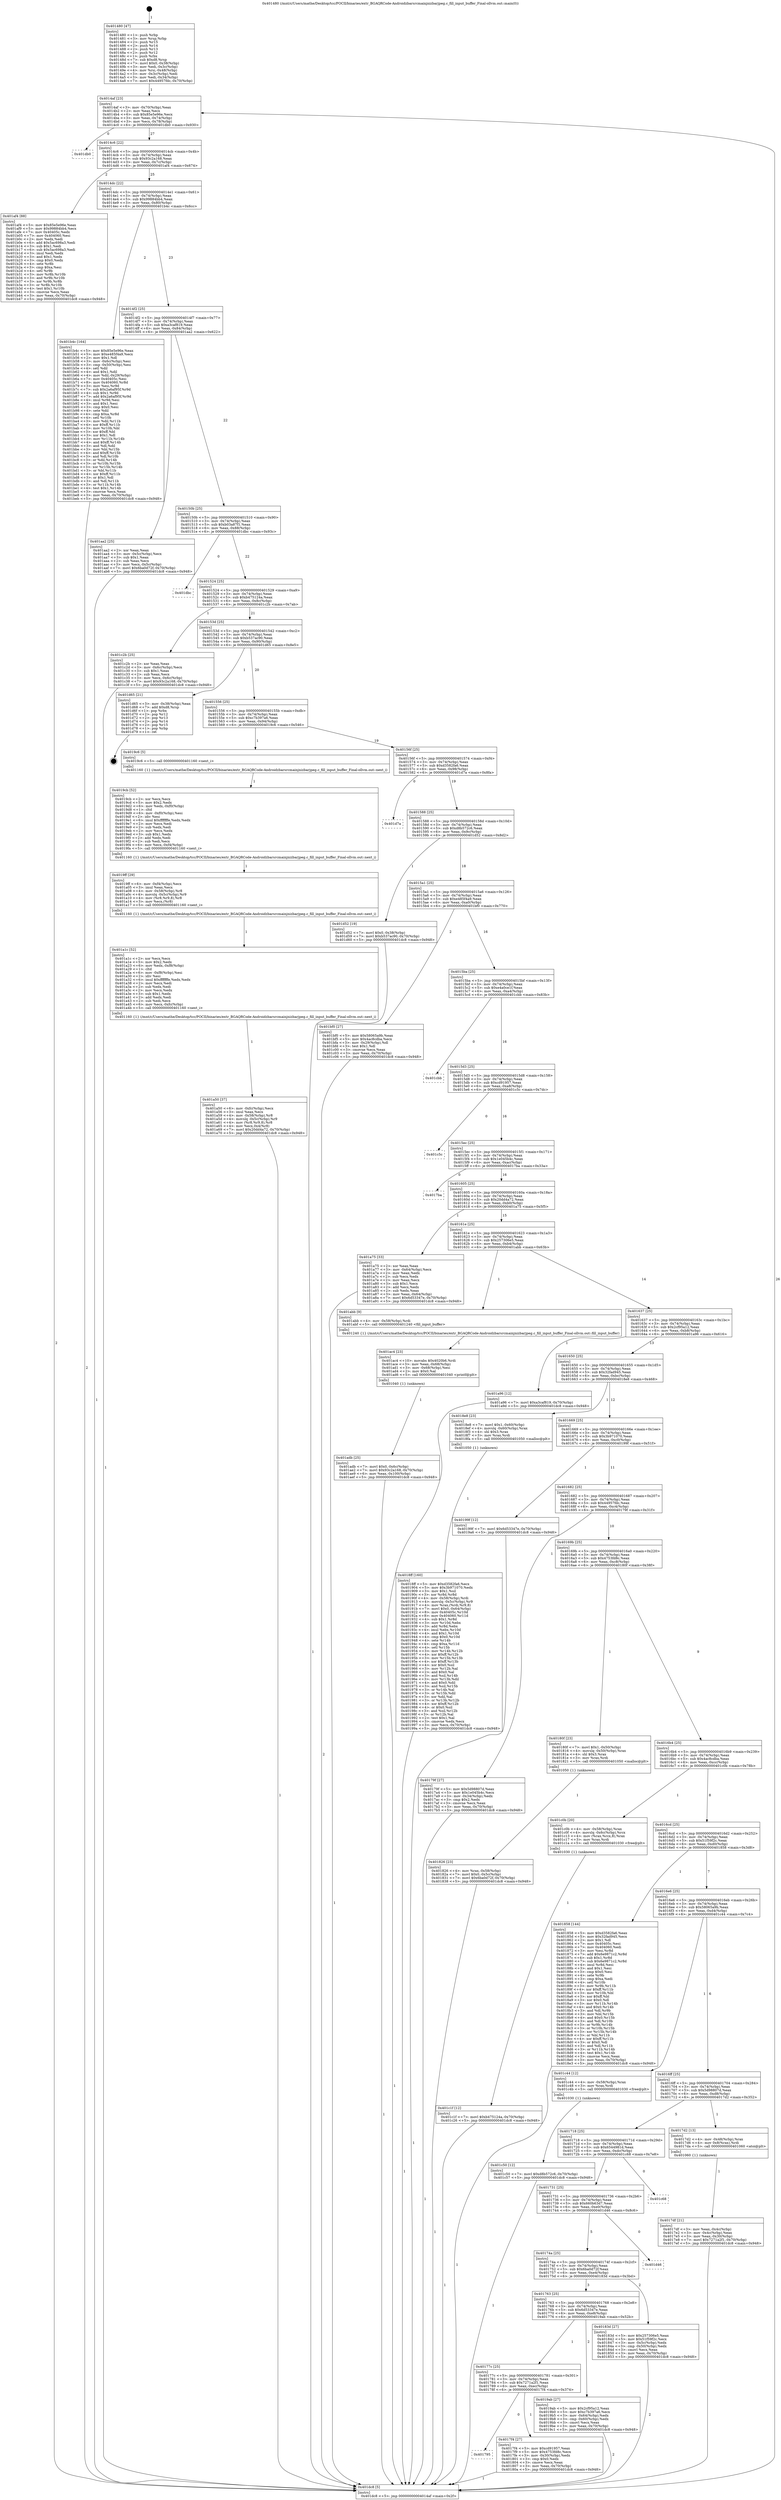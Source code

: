 digraph "0x401480" {
  label = "0x401480 (/mnt/c/Users/mathe/Desktop/tcc/POCII/binaries/extr_BGAQRCode-Androidzbarsrcmainjnizbarjpeg.c_fill_input_buffer_Final-ollvm.out::main(0))"
  labelloc = "t"
  node[shape=record]

  Entry [label="",width=0.3,height=0.3,shape=circle,fillcolor=black,style=filled]
  "0x4014af" [label="{
     0x4014af [23]\l
     | [instrs]\l
     &nbsp;&nbsp;0x4014af \<+3\>: mov -0x70(%rbp),%eax\l
     &nbsp;&nbsp;0x4014b2 \<+2\>: mov %eax,%ecx\l
     &nbsp;&nbsp;0x4014b4 \<+6\>: sub $0x85e5e96e,%ecx\l
     &nbsp;&nbsp;0x4014ba \<+3\>: mov %eax,-0x74(%rbp)\l
     &nbsp;&nbsp;0x4014bd \<+3\>: mov %ecx,-0x78(%rbp)\l
     &nbsp;&nbsp;0x4014c0 \<+6\>: je 0000000000401db0 \<main+0x930\>\l
  }"]
  "0x401db0" [label="{
     0x401db0\l
  }", style=dashed]
  "0x4014c6" [label="{
     0x4014c6 [22]\l
     | [instrs]\l
     &nbsp;&nbsp;0x4014c6 \<+5\>: jmp 00000000004014cb \<main+0x4b\>\l
     &nbsp;&nbsp;0x4014cb \<+3\>: mov -0x74(%rbp),%eax\l
     &nbsp;&nbsp;0x4014ce \<+5\>: sub $0x93c2a168,%eax\l
     &nbsp;&nbsp;0x4014d3 \<+3\>: mov %eax,-0x7c(%rbp)\l
     &nbsp;&nbsp;0x4014d6 \<+6\>: je 0000000000401af4 \<main+0x674\>\l
  }"]
  Exit [label="",width=0.3,height=0.3,shape=circle,fillcolor=black,style=filled,peripheries=2]
  "0x401af4" [label="{
     0x401af4 [88]\l
     | [instrs]\l
     &nbsp;&nbsp;0x401af4 \<+5\>: mov $0x85e5e96e,%eax\l
     &nbsp;&nbsp;0x401af9 \<+5\>: mov $0x99884bb4,%ecx\l
     &nbsp;&nbsp;0x401afe \<+7\>: mov 0x40405c,%edx\l
     &nbsp;&nbsp;0x401b05 \<+7\>: mov 0x404060,%esi\l
     &nbsp;&nbsp;0x401b0c \<+2\>: mov %edx,%edi\l
     &nbsp;&nbsp;0x401b0e \<+6\>: add $0x5ac698a3,%edi\l
     &nbsp;&nbsp;0x401b14 \<+3\>: sub $0x1,%edi\l
     &nbsp;&nbsp;0x401b17 \<+6\>: sub $0x5ac698a3,%edi\l
     &nbsp;&nbsp;0x401b1d \<+3\>: imul %edi,%edx\l
     &nbsp;&nbsp;0x401b20 \<+3\>: and $0x1,%edx\l
     &nbsp;&nbsp;0x401b23 \<+3\>: cmp $0x0,%edx\l
     &nbsp;&nbsp;0x401b26 \<+4\>: sete %r8b\l
     &nbsp;&nbsp;0x401b2a \<+3\>: cmp $0xa,%esi\l
     &nbsp;&nbsp;0x401b2d \<+4\>: setl %r9b\l
     &nbsp;&nbsp;0x401b31 \<+3\>: mov %r8b,%r10b\l
     &nbsp;&nbsp;0x401b34 \<+3\>: and %r9b,%r10b\l
     &nbsp;&nbsp;0x401b37 \<+3\>: xor %r9b,%r8b\l
     &nbsp;&nbsp;0x401b3a \<+3\>: or %r8b,%r10b\l
     &nbsp;&nbsp;0x401b3d \<+4\>: test $0x1,%r10b\l
     &nbsp;&nbsp;0x401b41 \<+3\>: cmovne %ecx,%eax\l
     &nbsp;&nbsp;0x401b44 \<+3\>: mov %eax,-0x70(%rbp)\l
     &nbsp;&nbsp;0x401b47 \<+5\>: jmp 0000000000401dc8 \<main+0x948\>\l
  }"]
  "0x4014dc" [label="{
     0x4014dc [22]\l
     | [instrs]\l
     &nbsp;&nbsp;0x4014dc \<+5\>: jmp 00000000004014e1 \<main+0x61\>\l
     &nbsp;&nbsp;0x4014e1 \<+3\>: mov -0x74(%rbp),%eax\l
     &nbsp;&nbsp;0x4014e4 \<+5\>: sub $0x99884bb4,%eax\l
     &nbsp;&nbsp;0x4014e9 \<+3\>: mov %eax,-0x80(%rbp)\l
     &nbsp;&nbsp;0x4014ec \<+6\>: je 0000000000401b4c \<main+0x6cc\>\l
  }"]
  "0x401c50" [label="{
     0x401c50 [12]\l
     | [instrs]\l
     &nbsp;&nbsp;0x401c50 \<+7\>: movl $0xd8b572c6,-0x70(%rbp)\l
     &nbsp;&nbsp;0x401c57 \<+5\>: jmp 0000000000401dc8 \<main+0x948\>\l
  }"]
  "0x401b4c" [label="{
     0x401b4c [164]\l
     | [instrs]\l
     &nbsp;&nbsp;0x401b4c \<+5\>: mov $0x85e5e96e,%eax\l
     &nbsp;&nbsp;0x401b51 \<+5\>: mov $0xe485f4a9,%ecx\l
     &nbsp;&nbsp;0x401b56 \<+2\>: mov $0x1,%dl\l
     &nbsp;&nbsp;0x401b58 \<+3\>: mov -0x6c(%rbp),%esi\l
     &nbsp;&nbsp;0x401b5b \<+3\>: cmp -0x50(%rbp),%esi\l
     &nbsp;&nbsp;0x401b5e \<+4\>: setl %dil\l
     &nbsp;&nbsp;0x401b62 \<+4\>: and $0x1,%dil\l
     &nbsp;&nbsp;0x401b66 \<+4\>: mov %dil,-0x29(%rbp)\l
     &nbsp;&nbsp;0x401b6a \<+7\>: mov 0x40405c,%esi\l
     &nbsp;&nbsp;0x401b71 \<+8\>: mov 0x404060,%r8d\l
     &nbsp;&nbsp;0x401b79 \<+3\>: mov %esi,%r9d\l
     &nbsp;&nbsp;0x401b7c \<+7\>: sub $0x2a6af95f,%r9d\l
     &nbsp;&nbsp;0x401b83 \<+4\>: sub $0x1,%r9d\l
     &nbsp;&nbsp;0x401b87 \<+7\>: add $0x2a6af95f,%r9d\l
     &nbsp;&nbsp;0x401b8e \<+4\>: imul %r9d,%esi\l
     &nbsp;&nbsp;0x401b92 \<+3\>: and $0x1,%esi\l
     &nbsp;&nbsp;0x401b95 \<+3\>: cmp $0x0,%esi\l
     &nbsp;&nbsp;0x401b98 \<+4\>: sete %dil\l
     &nbsp;&nbsp;0x401b9c \<+4\>: cmp $0xa,%r8d\l
     &nbsp;&nbsp;0x401ba0 \<+4\>: setl %r10b\l
     &nbsp;&nbsp;0x401ba4 \<+3\>: mov %dil,%r11b\l
     &nbsp;&nbsp;0x401ba7 \<+4\>: xor $0xff,%r11b\l
     &nbsp;&nbsp;0x401bab \<+3\>: mov %r10b,%bl\l
     &nbsp;&nbsp;0x401bae \<+3\>: xor $0xff,%bl\l
     &nbsp;&nbsp;0x401bb1 \<+3\>: xor $0x1,%dl\l
     &nbsp;&nbsp;0x401bb4 \<+3\>: mov %r11b,%r14b\l
     &nbsp;&nbsp;0x401bb7 \<+4\>: and $0xff,%r14b\l
     &nbsp;&nbsp;0x401bbb \<+3\>: and %dl,%dil\l
     &nbsp;&nbsp;0x401bbe \<+3\>: mov %bl,%r15b\l
     &nbsp;&nbsp;0x401bc1 \<+4\>: and $0xff,%r15b\l
     &nbsp;&nbsp;0x401bc5 \<+3\>: and %dl,%r10b\l
     &nbsp;&nbsp;0x401bc8 \<+3\>: or %dil,%r14b\l
     &nbsp;&nbsp;0x401bcb \<+3\>: or %r10b,%r15b\l
     &nbsp;&nbsp;0x401bce \<+3\>: xor %r15b,%r14b\l
     &nbsp;&nbsp;0x401bd1 \<+3\>: or %bl,%r11b\l
     &nbsp;&nbsp;0x401bd4 \<+4\>: xor $0xff,%r11b\l
     &nbsp;&nbsp;0x401bd8 \<+3\>: or $0x1,%dl\l
     &nbsp;&nbsp;0x401bdb \<+3\>: and %dl,%r11b\l
     &nbsp;&nbsp;0x401bde \<+3\>: or %r11b,%r14b\l
     &nbsp;&nbsp;0x401be1 \<+4\>: test $0x1,%r14b\l
     &nbsp;&nbsp;0x401be5 \<+3\>: cmovne %ecx,%eax\l
     &nbsp;&nbsp;0x401be8 \<+3\>: mov %eax,-0x70(%rbp)\l
     &nbsp;&nbsp;0x401beb \<+5\>: jmp 0000000000401dc8 \<main+0x948\>\l
  }"]
  "0x4014f2" [label="{
     0x4014f2 [25]\l
     | [instrs]\l
     &nbsp;&nbsp;0x4014f2 \<+5\>: jmp 00000000004014f7 \<main+0x77\>\l
     &nbsp;&nbsp;0x4014f7 \<+3\>: mov -0x74(%rbp),%eax\l
     &nbsp;&nbsp;0x4014fa \<+5\>: sub $0xa3caf819,%eax\l
     &nbsp;&nbsp;0x4014ff \<+6\>: mov %eax,-0x84(%rbp)\l
     &nbsp;&nbsp;0x401505 \<+6\>: je 0000000000401aa2 \<main+0x622\>\l
  }"]
  "0x401c1f" [label="{
     0x401c1f [12]\l
     | [instrs]\l
     &nbsp;&nbsp;0x401c1f \<+7\>: movl $0xb475124a,-0x70(%rbp)\l
     &nbsp;&nbsp;0x401c26 \<+5\>: jmp 0000000000401dc8 \<main+0x948\>\l
  }"]
  "0x401aa2" [label="{
     0x401aa2 [25]\l
     | [instrs]\l
     &nbsp;&nbsp;0x401aa2 \<+2\>: xor %eax,%eax\l
     &nbsp;&nbsp;0x401aa4 \<+3\>: mov -0x5c(%rbp),%ecx\l
     &nbsp;&nbsp;0x401aa7 \<+3\>: sub $0x1,%eax\l
     &nbsp;&nbsp;0x401aaa \<+2\>: sub %eax,%ecx\l
     &nbsp;&nbsp;0x401aac \<+3\>: mov %ecx,-0x5c(%rbp)\l
     &nbsp;&nbsp;0x401aaf \<+7\>: movl $0x6ba0d72f,-0x70(%rbp)\l
     &nbsp;&nbsp;0x401ab6 \<+5\>: jmp 0000000000401dc8 \<main+0x948\>\l
  }"]
  "0x40150b" [label="{
     0x40150b [25]\l
     | [instrs]\l
     &nbsp;&nbsp;0x40150b \<+5\>: jmp 0000000000401510 \<main+0x90\>\l
     &nbsp;&nbsp;0x401510 \<+3\>: mov -0x74(%rbp),%eax\l
     &nbsp;&nbsp;0x401513 \<+5\>: sub $0xb03a87f1,%eax\l
     &nbsp;&nbsp;0x401518 \<+6\>: mov %eax,-0x88(%rbp)\l
     &nbsp;&nbsp;0x40151e \<+6\>: je 0000000000401dbc \<main+0x93c\>\l
  }"]
  "0x401adb" [label="{
     0x401adb [25]\l
     | [instrs]\l
     &nbsp;&nbsp;0x401adb \<+7\>: movl $0x0,-0x6c(%rbp)\l
     &nbsp;&nbsp;0x401ae2 \<+7\>: movl $0x93c2a168,-0x70(%rbp)\l
     &nbsp;&nbsp;0x401ae9 \<+6\>: mov %eax,-0x100(%rbp)\l
     &nbsp;&nbsp;0x401aef \<+5\>: jmp 0000000000401dc8 \<main+0x948\>\l
  }"]
  "0x401dbc" [label="{
     0x401dbc\l
  }", style=dashed]
  "0x401524" [label="{
     0x401524 [25]\l
     | [instrs]\l
     &nbsp;&nbsp;0x401524 \<+5\>: jmp 0000000000401529 \<main+0xa9\>\l
     &nbsp;&nbsp;0x401529 \<+3\>: mov -0x74(%rbp),%eax\l
     &nbsp;&nbsp;0x40152c \<+5\>: sub $0xb475124a,%eax\l
     &nbsp;&nbsp;0x401531 \<+6\>: mov %eax,-0x8c(%rbp)\l
     &nbsp;&nbsp;0x401537 \<+6\>: je 0000000000401c2b \<main+0x7ab\>\l
  }"]
  "0x401ac4" [label="{
     0x401ac4 [23]\l
     | [instrs]\l
     &nbsp;&nbsp;0x401ac4 \<+10\>: movabs $0x4020b6,%rdi\l
     &nbsp;&nbsp;0x401ace \<+3\>: mov %eax,-0x68(%rbp)\l
     &nbsp;&nbsp;0x401ad1 \<+3\>: mov -0x68(%rbp),%esi\l
     &nbsp;&nbsp;0x401ad4 \<+2\>: mov $0x0,%al\l
     &nbsp;&nbsp;0x401ad6 \<+5\>: call 0000000000401040 \<printf@plt\>\l
     | [calls]\l
     &nbsp;&nbsp;0x401040 \{1\} (unknown)\l
  }"]
  "0x401c2b" [label="{
     0x401c2b [25]\l
     | [instrs]\l
     &nbsp;&nbsp;0x401c2b \<+2\>: xor %eax,%eax\l
     &nbsp;&nbsp;0x401c2d \<+3\>: mov -0x6c(%rbp),%ecx\l
     &nbsp;&nbsp;0x401c30 \<+3\>: sub $0x1,%eax\l
     &nbsp;&nbsp;0x401c33 \<+2\>: sub %eax,%ecx\l
     &nbsp;&nbsp;0x401c35 \<+3\>: mov %ecx,-0x6c(%rbp)\l
     &nbsp;&nbsp;0x401c38 \<+7\>: movl $0x93c2a168,-0x70(%rbp)\l
     &nbsp;&nbsp;0x401c3f \<+5\>: jmp 0000000000401dc8 \<main+0x948\>\l
  }"]
  "0x40153d" [label="{
     0x40153d [25]\l
     | [instrs]\l
     &nbsp;&nbsp;0x40153d \<+5\>: jmp 0000000000401542 \<main+0xc2\>\l
     &nbsp;&nbsp;0x401542 \<+3\>: mov -0x74(%rbp),%eax\l
     &nbsp;&nbsp;0x401545 \<+5\>: sub $0xb537ac90,%eax\l
     &nbsp;&nbsp;0x40154a \<+6\>: mov %eax,-0x90(%rbp)\l
     &nbsp;&nbsp;0x401550 \<+6\>: je 0000000000401d65 \<main+0x8e5\>\l
  }"]
  "0x401a50" [label="{
     0x401a50 [37]\l
     | [instrs]\l
     &nbsp;&nbsp;0x401a50 \<+6\>: mov -0xfc(%rbp),%ecx\l
     &nbsp;&nbsp;0x401a56 \<+3\>: imul %eax,%ecx\l
     &nbsp;&nbsp;0x401a59 \<+4\>: mov -0x58(%rbp),%r8\l
     &nbsp;&nbsp;0x401a5d \<+4\>: movslq -0x5c(%rbp),%r9\l
     &nbsp;&nbsp;0x401a61 \<+4\>: mov (%r8,%r9,8),%r8\l
     &nbsp;&nbsp;0x401a65 \<+4\>: mov %ecx,0x4(%r8)\l
     &nbsp;&nbsp;0x401a69 \<+7\>: movl $0x20dd4a72,-0x70(%rbp)\l
     &nbsp;&nbsp;0x401a70 \<+5\>: jmp 0000000000401dc8 \<main+0x948\>\l
  }"]
  "0x401d65" [label="{
     0x401d65 [21]\l
     | [instrs]\l
     &nbsp;&nbsp;0x401d65 \<+3\>: mov -0x38(%rbp),%eax\l
     &nbsp;&nbsp;0x401d68 \<+7\>: add $0xd8,%rsp\l
     &nbsp;&nbsp;0x401d6f \<+1\>: pop %rbx\l
     &nbsp;&nbsp;0x401d70 \<+2\>: pop %r12\l
     &nbsp;&nbsp;0x401d72 \<+2\>: pop %r13\l
     &nbsp;&nbsp;0x401d74 \<+2\>: pop %r14\l
     &nbsp;&nbsp;0x401d76 \<+2\>: pop %r15\l
     &nbsp;&nbsp;0x401d78 \<+1\>: pop %rbp\l
     &nbsp;&nbsp;0x401d79 \<+1\>: ret\l
  }"]
  "0x401556" [label="{
     0x401556 [25]\l
     | [instrs]\l
     &nbsp;&nbsp;0x401556 \<+5\>: jmp 000000000040155b \<main+0xdb\>\l
     &nbsp;&nbsp;0x40155b \<+3\>: mov -0x74(%rbp),%eax\l
     &nbsp;&nbsp;0x40155e \<+5\>: sub $0xc7b397a6,%eax\l
     &nbsp;&nbsp;0x401563 \<+6\>: mov %eax,-0x94(%rbp)\l
     &nbsp;&nbsp;0x401569 \<+6\>: je 00000000004019c6 \<main+0x546\>\l
  }"]
  "0x401a1c" [label="{
     0x401a1c [52]\l
     | [instrs]\l
     &nbsp;&nbsp;0x401a1c \<+2\>: xor %ecx,%ecx\l
     &nbsp;&nbsp;0x401a1e \<+5\>: mov $0x2,%edx\l
     &nbsp;&nbsp;0x401a23 \<+6\>: mov %edx,-0xf8(%rbp)\l
     &nbsp;&nbsp;0x401a29 \<+1\>: cltd\l
     &nbsp;&nbsp;0x401a2a \<+6\>: mov -0xf8(%rbp),%esi\l
     &nbsp;&nbsp;0x401a30 \<+2\>: idiv %esi\l
     &nbsp;&nbsp;0x401a32 \<+6\>: imul $0xfffffffe,%edx,%edx\l
     &nbsp;&nbsp;0x401a38 \<+2\>: mov %ecx,%edi\l
     &nbsp;&nbsp;0x401a3a \<+2\>: sub %edx,%edi\l
     &nbsp;&nbsp;0x401a3c \<+2\>: mov %ecx,%edx\l
     &nbsp;&nbsp;0x401a3e \<+3\>: sub $0x1,%edx\l
     &nbsp;&nbsp;0x401a41 \<+2\>: add %edx,%edi\l
     &nbsp;&nbsp;0x401a43 \<+2\>: sub %edi,%ecx\l
     &nbsp;&nbsp;0x401a45 \<+6\>: mov %ecx,-0xfc(%rbp)\l
     &nbsp;&nbsp;0x401a4b \<+5\>: call 0000000000401160 \<next_i\>\l
     | [calls]\l
     &nbsp;&nbsp;0x401160 \{1\} (/mnt/c/Users/mathe/Desktop/tcc/POCII/binaries/extr_BGAQRCode-Androidzbarsrcmainjnizbarjpeg.c_fill_input_buffer_Final-ollvm.out::next_i)\l
  }"]
  "0x4019c6" [label="{
     0x4019c6 [5]\l
     | [instrs]\l
     &nbsp;&nbsp;0x4019c6 \<+5\>: call 0000000000401160 \<next_i\>\l
     | [calls]\l
     &nbsp;&nbsp;0x401160 \{1\} (/mnt/c/Users/mathe/Desktop/tcc/POCII/binaries/extr_BGAQRCode-Androidzbarsrcmainjnizbarjpeg.c_fill_input_buffer_Final-ollvm.out::next_i)\l
  }"]
  "0x40156f" [label="{
     0x40156f [25]\l
     | [instrs]\l
     &nbsp;&nbsp;0x40156f \<+5\>: jmp 0000000000401574 \<main+0xf4\>\l
     &nbsp;&nbsp;0x401574 \<+3\>: mov -0x74(%rbp),%eax\l
     &nbsp;&nbsp;0x401577 \<+5\>: sub $0xd3582fa6,%eax\l
     &nbsp;&nbsp;0x40157c \<+6\>: mov %eax,-0x98(%rbp)\l
     &nbsp;&nbsp;0x401582 \<+6\>: je 0000000000401d7a \<main+0x8fa\>\l
  }"]
  "0x4019ff" [label="{
     0x4019ff [29]\l
     | [instrs]\l
     &nbsp;&nbsp;0x4019ff \<+6\>: mov -0xf4(%rbp),%ecx\l
     &nbsp;&nbsp;0x401a05 \<+3\>: imul %eax,%ecx\l
     &nbsp;&nbsp;0x401a08 \<+4\>: mov -0x58(%rbp),%r8\l
     &nbsp;&nbsp;0x401a0c \<+4\>: movslq -0x5c(%rbp),%r9\l
     &nbsp;&nbsp;0x401a10 \<+4\>: mov (%r8,%r9,8),%r8\l
     &nbsp;&nbsp;0x401a14 \<+3\>: mov %ecx,(%r8)\l
     &nbsp;&nbsp;0x401a17 \<+5\>: call 0000000000401160 \<next_i\>\l
     | [calls]\l
     &nbsp;&nbsp;0x401160 \{1\} (/mnt/c/Users/mathe/Desktop/tcc/POCII/binaries/extr_BGAQRCode-Androidzbarsrcmainjnizbarjpeg.c_fill_input_buffer_Final-ollvm.out::next_i)\l
  }"]
  "0x401d7a" [label="{
     0x401d7a\l
  }", style=dashed]
  "0x401588" [label="{
     0x401588 [25]\l
     | [instrs]\l
     &nbsp;&nbsp;0x401588 \<+5\>: jmp 000000000040158d \<main+0x10d\>\l
     &nbsp;&nbsp;0x40158d \<+3\>: mov -0x74(%rbp),%eax\l
     &nbsp;&nbsp;0x401590 \<+5\>: sub $0xd8b572c6,%eax\l
     &nbsp;&nbsp;0x401595 \<+6\>: mov %eax,-0x9c(%rbp)\l
     &nbsp;&nbsp;0x40159b \<+6\>: je 0000000000401d52 \<main+0x8d2\>\l
  }"]
  "0x4019cb" [label="{
     0x4019cb [52]\l
     | [instrs]\l
     &nbsp;&nbsp;0x4019cb \<+2\>: xor %ecx,%ecx\l
     &nbsp;&nbsp;0x4019cd \<+5\>: mov $0x2,%edx\l
     &nbsp;&nbsp;0x4019d2 \<+6\>: mov %edx,-0xf0(%rbp)\l
     &nbsp;&nbsp;0x4019d8 \<+1\>: cltd\l
     &nbsp;&nbsp;0x4019d9 \<+6\>: mov -0xf0(%rbp),%esi\l
     &nbsp;&nbsp;0x4019df \<+2\>: idiv %esi\l
     &nbsp;&nbsp;0x4019e1 \<+6\>: imul $0xfffffffe,%edx,%edx\l
     &nbsp;&nbsp;0x4019e7 \<+2\>: mov %ecx,%edi\l
     &nbsp;&nbsp;0x4019e9 \<+2\>: sub %edx,%edi\l
     &nbsp;&nbsp;0x4019eb \<+2\>: mov %ecx,%edx\l
     &nbsp;&nbsp;0x4019ed \<+3\>: sub $0x1,%edx\l
     &nbsp;&nbsp;0x4019f0 \<+2\>: add %edx,%edi\l
     &nbsp;&nbsp;0x4019f2 \<+2\>: sub %edi,%ecx\l
     &nbsp;&nbsp;0x4019f4 \<+6\>: mov %ecx,-0xf4(%rbp)\l
     &nbsp;&nbsp;0x4019fa \<+5\>: call 0000000000401160 \<next_i\>\l
     | [calls]\l
     &nbsp;&nbsp;0x401160 \{1\} (/mnt/c/Users/mathe/Desktop/tcc/POCII/binaries/extr_BGAQRCode-Androidzbarsrcmainjnizbarjpeg.c_fill_input_buffer_Final-ollvm.out::next_i)\l
  }"]
  "0x401d52" [label="{
     0x401d52 [19]\l
     | [instrs]\l
     &nbsp;&nbsp;0x401d52 \<+7\>: movl $0x0,-0x38(%rbp)\l
     &nbsp;&nbsp;0x401d59 \<+7\>: movl $0xb537ac90,-0x70(%rbp)\l
     &nbsp;&nbsp;0x401d60 \<+5\>: jmp 0000000000401dc8 \<main+0x948\>\l
  }"]
  "0x4015a1" [label="{
     0x4015a1 [25]\l
     | [instrs]\l
     &nbsp;&nbsp;0x4015a1 \<+5\>: jmp 00000000004015a6 \<main+0x126\>\l
     &nbsp;&nbsp;0x4015a6 \<+3\>: mov -0x74(%rbp),%eax\l
     &nbsp;&nbsp;0x4015a9 \<+5\>: sub $0xe485f4a9,%eax\l
     &nbsp;&nbsp;0x4015ae \<+6\>: mov %eax,-0xa0(%rbp)\l
     &nbsp;&nbsp;0x4015b4 \<+6\>: je 0000000000401bf0 \<main+0x770\>\l
  }"]
  "0x4018ff" [label="{
     0x4018ff [160]\l
     | [instrs]\l
     &nbsp;&nbsp;0x4018ff \<+5\>: mov $0xd3582fa6,%ecx\l
     &nbsp;&nbsp;0x401904 \<+5\>: mov $0x3b971070,%edx\l
     &nbsp;&nbsp;0x401909 \<+3\>: mov $0x1,%sil\l
     &nbsp;&nbsp;0x40190c \<+3\>: xor %r8d,%r8d\l
     &nbsp;&nbsp;0x40190f \<+4\>: mov -0x58(%rbp),%rdi\l
     &nbsp;&nbsp;0x401913 \<+4\>: movslq -0x5c(%rbp),%r9\l
     &nbsp;&nbsp;0x401917 \<+4\>: mov %rax,(%rdi,%r9,8)\l
     &nbsp;&nbsp;0x40191b \<+7\>: movl $0x0,-0x64(%rbp)\l
     &nbsp;&nbsp;0x401922 \<+8\>: mov 0x40405c,%r10d\l
     &nbsp;&nbsp;0x40192a \<+8\>: mov 0x404060,%r11d\l
     &nbsp;&nbsp;0x401932 \<+4\>: sub $0x1,%r8d\l
     &nbsp;&nbsp;0x401936 \<+3\>: mov %r10d,%ebx\l
     &nbsp;&nbsp;0x401939 \<+3\>: add %r8d,%ebx\l
     &nbsp;&nbsp;0x40193c \<+4\>: imul %ebx,%r10d\l
     &nbsp;&nbsp;0x401940 \<+4\>: and $0x1,%r10d\l
     &nbsp;&nbsp;0x401944 \<+4\>: cmp $0x0,%r10d\l
     &nbsp;&nbsp;0x401948 \<+4\>: sete %r14b\l
     &nbsp;&nbsp;0x40194c \<+4\>: cmp $0xa,%r11d\l
     &nbsp;&nbsp;0x401950 \<+4\>: setl %r15b\l
     &nbsp;&nbsp;0x401954 \<+3\>: mov %r14b,%r12b\l
     &nbsp;&nbsp;0x401957 \<+4\>: xor $0xff,%r12b\l
     &nbsp;&nbsp;0x40195b \<+3\>: mov %r15b,%r13b\l
     &nbsp;&nbsp;0x40195e \<+4\>: xor $0xff,%r13b\l
     &nbsp;&nbsp;0x401962 \<+4\>: xor $0x0,%sil\l
     &nbsp;&nbsp;0x401966 \<+3\>: mov %r12b,%al\l
     &nbsp;&nbsp;0x401969 \<+2\>: and $0x0,%al\l
     &nbsp;&nbsp;0x40196b \<+3\>: and %sil,%r14b\l
     &nbsp;&nbsp;0x40196e \<+3\>: mov %r13b,%dil\l
     &nbsp;&nbsp;0x401971 \<+4\>: and $0x0,%dil\l
     &nbsp;&nbsp;0x401975 \<+3\>: and %sil,%r15b\l
     &nbsp;&nbsp;0x401978 \<+3\>: or %r14b,%al\l
     &nbsp;&nbsp;0x40197b \<+3\>: or %r15b,%dil\l
     &nbsp;&nbsp;0x40197e \<+3\>: xor %dil,%al\l
     &nbsp;&nbsp;0x401981 \<+3\>: or %r13b,%r12b\l
     &nbsp;&nbsp;0x401984 \<+4\>: xor $0xff,%r12b\l
     &nbsp;&nbsp;0x401988 \<+4\>: or $0x0,%sil\l
     &nbsp;&nbsp;0x40198c \<+3\>: and %sil,%r12b\l
     &nbsp;&nbsp;0x40198f \<+3\>: or %r12b,%al\l
     &nbsp;&nbsp;0x401992 \<+2\>: test $0x1,%al\l
     &nbsp;&nbsp;0x401994 \<+3\>: cmovne %edx,%ecx\l
     &nbsp;&nbsp;0x401997 \<+3\>: mov %ecx,-0x70(%rbp)\l
     &nbsp;&nbsp;0x40199a \<+5\>: jmp 0000000000401dc8 \<main+0x948\>\l
  }"]
  "0x401bf0" [label="{
     0x401bf0 [27]\l
     | [instrs]\l
     &nbsp;&nbsp;0x401bf0 \<+5\>: mov $0x58065a9b,%eax\l
     &nbsp;&nbsp;0x401bf5 \<+5\>: mov $0x4ac8cdba,%ecx\l
     &nbsp;&nbsp;0x401bfa \<+3\>: mov -0x29(%rbp),%dl\l
     &nbsp;&nbsp;0x401bfd \<+3\>: test $0x1,%dl\l
     &nbsp;&nbsp;0x401c00 \<+3\>: cmovne %ecx,%eax\l
     &nbsp;&nbsp;0x401c03 \<+3\>: mov %eax,-0x70(%rbp)\l
     &nbsp;&nbsp;0x401c06 \<+5\>: jmp 0000000000401dc8 \<main+0x948\>\l
  }"]
  "0x4015ba" [label="{
     0x4015ba [25]\l
     | [instrs]\l
     &nbsp;&nbsp;0x4015ba \<+5\>: jmp 00000000004015bf \<main+0x13f\>\l
     &nbsp;&nbsp;0x4015bf \<+3\>: mov -0x74(%rbp),%eax\l
     &nbsp;&nbsp;0x4015c2 \<+5\>: sub $0xe4a0ce1f,%eax\l
     &nbsp;&nbsp;0x4015c7 \<+6\>: mov %eax,-0xa4(%rbp)\l
     &nbsp;&nbsp;0x4015cd \<+6\>: je 0000000000401cbb \<main+0x83b\>\l
  }"]
  "0x401826" [label="{
     0x401826 [23]\l
     | [instrs]\l
     &nbsp;&nbsp;0x401826 \<+4\>: mov %rax,-0x58(%rbp)\l
     &nbsp;&nbsp;0x40182a \<+7\>: movl $0x0,-0x5c(%rbp)\l
     &nbsp;&nbsp;0x401831 \<+7\>: movl $0x6ba0d72f,-0x70(%rbp)\l
     &nbsp;&nbsp;0x401838 \<+5\>: jmp 0000000000401dc8 \<main+0x948\>\l
  }"]
  "0x401cbb" [label="{
     0x401cbb\l
  }", style=dashed]
  "0x4015d3" [label="{
     0x4015d3 [25]\l
     | [instrs]\l
     &nbsp;&nbsp;0x4015d3 \<+5\>: jmp 00000000004015d8 \<main+0x158\>\l
     &nbsp;&nbsp;0x4015d8 \<+3\>: mov -0x74(%rbp),%eax\l
     &nbsp;&nbsp;0x4015db \<+5\>: sub $0xcd91957,%eax\l
     &nbsp;&nbsp;0x4015e0 \<+6\>: mov %eax,-0xa8(%rbp)\l
     &nbsp;&nbsp;0x4015e6 \<+6\>: je 0000000000401c5c \<main+0x7dc\>\l
  }"]
  "0x401795" [label="{
     0x401795\l
  }", style=dashed]
  "0x401c5c" [label="{
     0x401c5c\l
  }", style=dashed]
  "0x4015ec" [label="{
     0x4015ec [25]\l
     | [instrs]\l
     &nbsp;&nbsp;0x4015ec \<+5\>: jmp 00000000004015f1 \<main+0x171\>\l
     &nbsp;&nbsp;0x4015f1 \<+3\>: mov -0x74(%rbp),%eax\l
     &nbsp;&nbsp;0x4015f4 \<+5\>: sub $0x1e045b4c,%eax\l
     &nbsp;&nbsp;0x4015f9 \<+6\>: mov %eax,-0xac(%rbp)\l
     &nbsp;&nbsp;0x4015ff \<+6\>: je 00000000004017ba \<main+0x33a\>\l
  }"]
  "0x4017f4" [label="{
     0x4017f4 [27]\l
     | [instrs]\l
     &nbsp;&nbsp;0x4017f4 \<+5\>: mov $0xcd91957,%eax\l
     &nbsp;&nbsp;0x4017f9 \<+5\>: mov $0x4753fd8c,%ecx\l
     &nbsp;&nbsp;0x4017fe \<+3\>: mov -0x30(%rbp),%edx\l
     &nbsp;&nbsp;0x401801 \<+3\>: cmp $0x0,%edx\l
     &nbsp;&nbsp;0x401804 \<+3\>: cmove %ecx,%eax\l
     &nbsp;&nbsp;0x401807 \<+3\>: mov %eax,-0x70(%rbp)\l
     &nbsp;&nbsp;0x40180a \<+5\>: jmp 0000000000401dc8 \<main+0x948\>\l
  }"]
  "0x4017ba" [label="{
     0x4017ba\l
  }", style=dashed]
  "0x401605" [label="{
     0x401605 [25]\l
     | [instrs]\l
     &nbsp;&nbsp;0x401605 \<+5\>: jmp 000000000040160a \<main+0x18a\>\l
     &nbsp;&nbsp;0x40160a \<+3\>: mov -0x74(%rbp),%eax\l
     &nbsp;&nbsp;0x40160d \<+5\>: sub $0x20dd4a72,%eax\l
     &nbsp;&nbsp;0x401612 \<+6\>: mov %eax,-0xb0(%rbp)\l
     &nbsp;&nbsp;0x401618 \<+6\>: je 0000000000401a75 \<main+0x5f5\>\l
  }"]
  "0x40177c" [label="{
     0x40177c [25]\l
     | [instrs]\l
     &nbsp;&nbsp;0x40177c \<+5\>: jmp 0000000000401781 \<main+0x301\>\l
     &nbsp;&nbsp;0x401781 \<+3\>: mov -0x74(%rbp),%eax\l
     &nbsp;&nbsp;0x401784 \<+5\>: sub $0x7271a2f1,%eax\l
     &nbsp;&nbsp;0x401789 \<+6\>: mov %eax,-0xec(%rbp)\l
     &nbsp;&nbsp;0x40178f \<+6\>: je 00000000004017f4 \<main+0x374\>\l
  }"]
  "0x401a75" [label="{
     0x401a75 [33]\l
     | [instrs]\l
     &nbsp;&nbsp;0x401a75 \<+2\>: xor %eax,%eax\l
     &nbsp;&nbsp;0x401a77 \<+3\>: mov -0x64(%rbp),%ecx\l
     &nbsp;&nbsp;0x401a7a \<+2\>: mov %eax,%edx\l
     &nbsp;&nbsp;0x401a7c \<+2\>: sub %ecx,%edx\l
     &nbsp;&nbsp;0x401a7e \<+2\>: mov %eax,%ecx\l
     &nbsp;&nbsp;0x401a80 \<+3\>: sub $0x1,%ecx\l
     &nbsp;&nbsp;0x401a83 \<+2\>: add %ecx,%edx\l
     &nbsp;&nbsp;0x401a85 \<+2\>: sub %edx,%eax\l
     &nbsp;&nbsp;0x401a87 \<+3\>: mov %eax,-0x64(%rbp)\l
     &nbsp;&nbsp;0x401a8a \<+7\>: movl $0x6d53347e,-0x70(%rbp)\l
     &nbsp;&nbsp;0x401a91 \<+5\>: jmp 0000000000401dc8 \<main+0x948\>\l
  }"]
  "0x40161e" [label="{
     0x40161e [25]\l
     | [instrs]\l
     &nbsp;&nbsp;0x40161e \<+5\>: jmp 0000000000401623 \<main+0x1a3\>\l
     &nbsp;&nbsp;0x401623 \<+3\>: mov -0x74(%rbp),%eax\l
     &nbsp;&nbsp;0x401626 \<+5\>: sub $0x257306e5,%eax\l
     &nbsp;&nbsp;0x40162b \<+6\>: mov %eax,-0xb4(%rbp)\l
     &nbsp;&nbsp;0x401631 \<+6\>: je 0000000000401abb \<main+0x63b\>\l
  }"]
  "0x4019ab" [label="{
     0x4019ab [27]\l
     | [instrs]\l
     &nbsp;&nbsp;0x4019ab \<+5\>: mov $0x2cf95a12,%eax\l
     &nbsp;&nbsp;0x4019b0 \<+5\>: mov $0xc7b397a6,%ecx\l
     &nbsp;&nbsp;0x4019b5 \<+3\>: mov -0x64(%rbp),%edx\l
     &nbsp;&nbsp;0x4019b8 \<+3\>: cmp -0x60(%rbp),%edx\l
     &nbsp;&nbsp;0x4019bb \<+3\>: cmovl %ecx,%eax\l
     &nbsp;&nbsp;0x4019be \<+3\>: mov %eax,-0x70(%rbp)\l
     &nbsp;&nbsp;0x4019c1 \<+5\>: jmp 0000000000401dc8 \<main+0x948\>\l
  }"]
  "0x401abb" [label="{
     0x401abb [9]\l
     | [instrs]\l
     &nbsp;&nbsp;0x401abb \<+4\>: mov -0x58(%rbp),%rdi\l
     &nbsp;&nbsp;0x401abf \<+5\>: call 0000000000401240 \<fill_input_buffer\>\l
     | [calls]\l
     &nbsp;&nbsp;0x401240 \{1\} (/mnt/c/Users/mathe/Desktop/tcc/POCII/binaries/extr_BGAQRCode-Androidzbarsrcmainjnizbarjpeg.c_fill_input_buffer_Final-ollvm.out::fill_input_buffer)\l
  }"]
  "0x401637" [label="{
     0x401637 [25]\l
     | [instrs]\l
     &nbsp;&nbsp;0x401637 \<+5\>: jmp 000000000040163c \<main+0x1bc\>\l
     &nbsp;&nbsp;0x40163c \<+3\>: mov -0x74(%rbp),%eax\l
     &nbsp;&nbsp;0x40163f \<+5\>: sub $0x2cf95a12,%eax\l
     &nbsp;&nbsp;0x401644 \<+6\>: mov %eax,-0xb8(%rbp)\l
     &nbsp;&nbsp;0x40164a \<+6\>: je 0000000000401a96 \<main+0x616\>\l
  }"]
  "0x401763" [label="{
     0x401763 [25]\l
     | [instrs]\l
     &nbsp;&nbsp;0x401763 \<+5\>: jmp 0000000000401768 \<main+0x2e8\>\l
     &nbsp;&nbsp;0x401768 \<+3\>: mov -0x74(%rbp),%eax\l
     &nbsp;&nbsp;0x40176b \<+5\>: sub $0x6d53347e,%eax\l
     &nbsp;&nbsp;0x401770 \<+6\>: mov %eax,-0xe8(%rbp)\l
     &nbsp;&nbsp;0x401776 \<+6\>: je 00000000004019ab \<main+0x52b\>\l
  }"]
  "0x401a96" [label="{
     0x401a96 [12]\l
     | [instrs]\l
     &nbsp;&nbsp;0x401a96 \<+7\>: movl $0xa3caf819,-0x70(%rbp)\l
     &nbsp;&nbsp;0x401a9d \<+5\>: jmp 0000000000401dc8 \<main+0x948\>\l
  }"]
  "0x401650" [label="{
     0x401650 [25]\l
     | [instrs]\l
     &nbsp;&nbsp;0x401650 \<+5\>: jmp 0000000000401655 \<main+0x1d5\>\l
     &nbsp;&nbsp;0x401655 \<+3\>: mov -0x74(%rbp),%eax\l
     &nbsp;&nbsp;0x401658 \<+5\>: sub $0x32fad945,%eax\l
     &nbsp;&nbsp;0x40165d \<+6\>: mov %eax,-0xbc(%rbp)\l
     &nbsp;&nbsp;0x401663 \<+6\>: je 00000000004018e8 \<main+0x468\>\l
  }"]
  "0x40183d" [label="{
     0x40183d [27]\l
     | [instrs]\l
     &nbsp;&nbsp;0x40183d \<+5\>: mov $0x257306e5,%eax\l
     &nbsp;&nbsp;0x401842 \<+5\>: mov $0x51f59f2c,%ecx\l
     &nbsp;&nbsp;0x401847 \<+3\>: mov -0x5c(%rbp),%edx\l
     &nbsp;&nbsp;0x40184a \<+3\>: cmp -0x50(%rbp),%edx\l
     &nbsp;&nbsp;0x40184d \<+3\>: cmovl %ecx,%eax\l
     &nbsp;&nbsp;0x401850 \<+3\>: mov %eax,-0x70(%rbp)\l
     &nbsp;&nbsp;0x401853 \<+5\>: jmp 0000000000401dc8 \<main+0x948\>\l
  }"]
  "0x4018e8" [label="{
     0x4018e8 [23]\l
     | [instrs]\l
     &nbsp;&nbsp;0x4018e8 \<+7\>: movl $0x1,-0x60(%rbp)\l
     &nbsp;&nbsp;0x4018ef \<+4\>: movslq -0x60(%rbp),%rax\l
     &nbsp;&nbsp;0x4018f3 \<+4\>: shl $0x3,%rax\l
     &nbsp;&nbsp;0x4018f7 \<+3\>: mov %rax,%rdi\l
     &nbsp;&nbsp;0x4018fa \<+5\>: call 0000000000401050 \<malloc@plt\>\l
     | [calls]\l
     &nbsp;&nbsp;0x401050 \{1\} (unknown)\l
  }"]
  "0x401669" [label="{
     0x401669 [25]\l
     | [instrs]\l
     &nbsp;&nbsp;0x401669 \<+5\>: jmp 000000000040166e \<main+0x1ee\>\l
     &nbsp;&nbsp;0x40166e \<+3\>: mov -0x74(%rbp),%eax\l
     &nbsp;&nbsp;0x401671 \<+5\>: sub $0x3b971070,%eax\l
     &nbsp;&nbsp;0x401676 \<+6\>: mov %eax,-0xc0(%rbp)\l
     &nbsp;&nbsp;0x40167c \<+6\>: je 000000000040199f \<main+0x51f\>\l
  }"]
  "0x40174a" [label="{
     0x40174a [25]\l
     | [instrs]\l
     &nbsp;&nbsp;0x40174a \<+5\>: jmp 000000000040174f \<main+0x2cf\>\l
     &nbsp;&nbsp;0x40174f \<+3\>: mov -0x74(%rbp),%eax\l
     &nbsp;&nbsp;0x401752 \<+5\>: sub $0x6ba0d72f,%eax\l
     &nbsp;&nbsp;0x401757 \<+6\>: mov %eax,-0xe4(%rbp)\l
     &nbsp;&nbsp;0x40175d \<+6\>: je 000000000040183d \<main+0x3bd\>\l
  }"]
  "0x40199f" [label="{
     0x40199f [12]\l
     | [instrs]\l
     &nbsp;&nbsp;0x40199f \<+7\>: movl $0x6d53347e,-0x70(%rbp)\l
     &nbsp;&nbsp;0x4019a6 \<+5\>: jmp 0000000000401dc8 \<main+0x948\>\l
  }"]
  "0x401682" [label="{
     0x401682 [25]\l
     | [instrs]\l
     &nbsp;&nbsp;0x401682 \<+5\>: jmp 0000000000401687 \<main+0x207\>\l
     &nbsp;&nbsp;0x401687 \<+3\>: mov -0x74(%rbp),%eax\l
     &nbsp;&nbsp;0x40168a \<+5\>: sub $0x44957fdc,%eax\l
     &nbsp;&nbsp;0x40168f \<+6\>: mov %eax,-0xc4(%rbp)\l
     &nbsp;&nbsp;0x401695 \<+6\>: je 000000000040179f \<main+0x31f\>\l
  }"]
  "0x401d46" [label="{
     0x401d46\l
  }", style=dashed]
  "0x40179f" [label="{
     0x40179f [27]\l
     | [instrs]\l
     &nbsp;&nbsp;0x40179f \<+5\>: mov $0x5d98807d,%eax\l
     &nbsp;&nbsp;0x4017a4 \<+5\>: mov $0x1e045b4c,%ecx\l
     &nbsp;&nbsp;0x4017a9 \<+3\>: mov -0x34(%rbp),%edx\l
     &nbsp;&nbsp;0x4017ac \<+3\>: cmp $0x2,%edx\l
     &nbsp;&nbsp;0x4017af \<+3\>: cmovne %ecx,%eax\l
     &nbsp;&nbsp;0x4017b2 \<+3\>: mov %eax,-0x70(%rbp)\l
     &nbsp;&nbsp;0x4017b5 \<+5\>: jmp 0000000000401dc8 \<main+0x948\>\l
  }"]
  "0x40169b" [label="{
     0x40169b [25]\l
     | [instrs]\l
     &nbsp;&nbsp;0x40169b \<+5\>: jmp 00000000004016a0 \<main+0x220\>\l
     &nbsp;&nbsp;0x4016a0 \<+3\>: mov -0x74(%rbp),%eax\l
     &nbsp;&nbsp;0x4016a3 \<+5\>: sub $0x4753fd8c,%eax\l
     &nbsp;&nbsp;0x4016a8 \<+6\>: mov %eax,-0xc8(%rbp)\l
     &nbsp;&nbsp;0x4016ae \<+6\>: je 000000000040180f \<main+0x38f\>\l
  }"]
  "0x401dc8" [label="{
     0x401dc8 [5]\l
     | [instrs]\l
     &nbsp;&nbsp;0x401dc8 \<+5\>: jmp 00000000004014af \<main+0x2f\>\l
  }"]
  "0x401480" [label="{
     0x401480 [47]\l
     | [instrs]\l
     &nbsp;&nbsp;0x401480 \<+1\>: push %rbp\l
     &nbsp;&nbsp;0x401481 \<+3\>: mov %rsp,%rbp\l
     &nbsp;&nbsp;0x401484 \<+2\>: push %r15\l
     &nbsp;&nbsp;0x401486 \<+2\>: push %r14\l
     &nbsp;&nbsp;0x401488 \<+2\>: push %r13\l
     &nbsp;&nbsp;0x40148a \<+2\>: push %r12\l
     &nbsp;&nbsp;0x40148c \<+1\>: push %rbx\l
     &nbsp;&nbsp;0x40148d \<+7\>: sub $0xd8,%rsp\l
     &nbsp;&nbsp;0x401494 \<+7\>: movl $0x0,-0x38(%rbp)\l
     &nbsp;&nbsp;0x40149b \<+3\>: mov %edi,-0x3c(%rbp)\l
     &nbsp;&nbsp;0x40149e \<+4\>: mov %rsi,-0x48(%rbp)\l
     &nbsp;&nbsp;0x4014a2 \<+3\>: mov -0x3c(%rbp),%edi\l
     &nbsp;&nbsp;0x4014a5 \<+3\>: mov %edi,-0x34(%rbp)\l
     &nbsp;&nbsp;0x4014a8 \<+7\>: movl $0x44957fdc,-0x70(%rbp)\l
  }"]
  "0x401731" [label="{
     0x401731 [25]\l
     | [instrs]\l
     &nbsp;&nbsp;0x401731 \<+5\>: jmp 0000000000401736 \<main+0x2b6\>\l
     &nbsp;&nbsp;0x401736 \<+3\>: mov -0x74(%rbp),%eax\l
     &nbsp;&nbsp;0x401739 \<+5\>: sub $0x660b63d7,%eax\l
     &nbsp;&nbsp;0x40173e \<+6\>: mov %eax,-0xe0(%rbp)\l
     &nbsp;&nbsp;0x401744 \<+6\>: je 0000000000401d46 \<main+0x8c6\>\l
  }"]
  "0x40180f" [label="{
     0x40180f [23]\l
     | [instrs]\l
     &nbsp;&nbsp;0x40180f \<+7\>: movl $0x1,-0x50(%rbp)\l
     &nbsp;&nbsp;0x401816 \<+4\>: movslq -0x50(%rbp),%rax\l
     &nbsp;&nbsp;0x40181a \<+4\>: shl $0x3,%rax\l
     &nbsp;&nbsp;0x40181e \<+3\>: mov %rax,%rdi\l
     &nbsp;&nbsp;0x401821 \<+5\>: call 0000000000401050 \<malloc@plt\>\l
     | [calls]\l
     &nbsp;&nbsp;0x401050 \{1\} (unknown)\l
  }"]
  "0x4016b4" [label="{
     0x4016b4 [25]\l
     | [instrs]\l
     &nbsp;&nbsp;0x4016b4 \<+5\>: jmp 00000000004016b9 \<main+0x239\>\l
     &nbsp;&nbsp;0x4016b9 \<+3\>: mov -0x74(%rbp),%eax\l
     &nbsp;&nbsp;0x4016bc \<+5\>: sub $0x4ac8cdba,%eax\l
     &nbsp;&nbsp;0x4016c1 \<+6\>: mov %eax,-0xcc(%rbp)\l
     &nbsp;&nbsp;0x4016c7 \<+6\>: je 0000000000401c0b \<main+0x78b\>\l
  }"]
  "0x401c68" [label="{
     0x401c68\l
  }", style=dashed]
  "0x401c0b" [label="{
     0x401c0b [20]\l
     | [instrs]\l
     &nbsp;&nbsp;0x401c0b \<+4\>: mov -0x58(%rbp),%rax\l
     &nbsp;&nbsp;0x401c0f \<+4\>: movslq -0x6c(%rbp),%rcx\l
     &nbsp;&nbsp;0x401c13 \<+4\>: mov (%rax,%rcx,8),%rax\l
     &nbsp;&nbsp;0x401c17 \<+3\>: mov %rax,%rdi\l
     &nbsp;&nbsp;0x401c1a \<+5\>: call 0000000000401030 \<free@plt\>\l
     | [calls]\l
     &nbsp;&nbsp;0x401030 \{1\} (unknown)\l
  }"]
  "0x4016cd" [label="{
     0x4016cd [25]\l
     | [instrs]\l
     &nbsp;&nbsp;0x4016cd \<+5\>: jmp 00000000004016d2 \<main+0x252\>\l
     &nbsp;&nbsp;0x4016d2 \<+3\>: mov -0x74(%rbp),%eax\l
     &nbsp;&nbsp;0x4016d5 \<+5\>: sub $0x51f59f2c,%eax\l
     &nbsp;&nbsp;0x4016da \<+6\>: mov %eax,-0xd0(%rbp)\l
     &nbsp;&nbsp;0x4016e0 \<+6\>: je 0000000000401858 \<main+0x3d8\>\l
  }"]
  "0x4017df" [label="{
     0x4017df [21]\l
     | [instrs]\l
     &nbsp;&nbsp;0x4017df \<+3\>: mov %eax,-0x4c(%rbp)\l
     &nbsp;&nbsp;0x4017e2 \<+3\>: mov -0x4c(%rbp),%eax\l
     &nbsp;&nbsp;0x4017e5 \<+3\>: mov %eax,-0x30(%rbp)\l
     &nbsp;&nbsp;0x4017e8 \<+7\>: movl $0x7271a2f1,-0x70(%rbp)\l
     &nbsp;&nbsp;0x4017ef \<+5\>: jmp 0000000000401dc8 \<main+0x948\>\l
  }"]
  "0x401858" [label="{
     0x401858 [144]\l
     | [instrs]\l
     &nbsp;&nbsp;0x401858 \<+5\>: mov $0xd3582fa6,%eax\l
     &nbsp;&nbsp;0x40185d \<+5\>: mov $0x32fad945,%ecx\l
     &nbsp;&nbsp;0x401862 \<+2\>: mov $0x1,%dl\l
     &nbsp;&nbsp;0x401864 \<+7\>: mov 0x40405c,%esi\l
     &nbsp;&nbsp;0x40186b \<+7\>: mov 0x404060,%edi\l
     &nbsp;&nbsp;0x401872 \<+3\>: mov %esi,%r8d\l
     &nbsp;&nbsp;0x401875 \<+7\>: add $0x6e9871c2,%r8d\l
     &nbsp;&nbsp;0x40187c \<+4\>: sub $0x1,%r8d\l
     &nbsp;&nbsp;0x401880 \<+7\>: sub $0x6e9871c2,%r8d\l
     &nbsp;&nbsp;0x401887 \<+4\>: imul %r8d,%esi\l
     &nbsp;&nbsp;0x40188b \<+3\>: and $0x1,%esi\l
     &nbsp;&nbsp;0x40188e \<+3\>: cmp $0x0,%esi\l
     &nbsp;&nbsp;0x401891 \<+4\>: sete %r9b\l
     &nbsp;&nbsp;0x401895 \<+3\>: cmp $0xa,%edi\l
     &nbsp;&nbsp;0x401898 \<+4\>: setl %r10b\l
     &nbsp;&nbsp;0x40189c \<+3\>: mov %r9b,%r11b\l
     &nbsp;&nbsp;0x40189f \<+4\>: xor $0xff,%r11b\l
     &nbsp;&nbsp;0x4018a3 \<+3\>: mov %r10b,%bl\l
     &nbsp;&nbsp;0x4018a6 \<+3\>: xor $0xff,%bl\l
     &nbsp;&nbsp;0x4018a9 \<+3\>: xor $0x0,%dl\l
     &nbsp;&nbsp;0x4018ac \<+3\>: mov %r11b,%r14b\l
     &nbsp;&nbsp;0x4018af \<+4\>: and $0x0,%r14b\l
     &nbsp;&nbsp;0x4018b3 \<+3\>: and %dl,%r9b\l
     &nbsp;&nbsp;0x4018b6 \<+3\>: mov %bl,%r15b\l
     &nbsp;&nbsp;0x4018b9 \<+4\>: and $0x0,%r15b\l
     &nbsp;&nbsp;0x4018bd \<+3\>: and %dl,%r10b\l
     &nbsp;&nbsp;0x4018c0 \<+3\>: or %r9b,%r14b\l
     &nbsp;&nbsp;0x4018c3 \<+3\>: or %r10b,%r15b\l
     &nbsp;&nbsp;0x4018c6 \<+3\>: xor %r15b,%r14b\l
     &nbsp;&nbsp;0x4018c9 \<+3\>: or %bl,%r11b\l
     &nbsp;&nbsp;0x4018cc \<+4\>: xor $0xff,%r11b\l
     &nbsp;&nbsp;0x4018d0 \<+3\>: or $0x0,%dl\l
     &nbsp;&nbsp;0x4018d3 \<+3\>: and %dl,%r11b\l
     &nbsp;&nbsp;0x4018d6 \<+3\>: or %r11b,%r14b\l
     &nbsp;&nbsp;0x4018d9 \<+4\>: test $0x1,%r14b\l
     &nbsp;&nbsp;0x4018dd \<+3\>: cmovne %ecx,%eax\l
     &nbsp;&nbsp;0x4018e0 \<+3\>: mov %eax,-0x70(%rbp)\l
     &nbsp;&nbsp;0x4018e3 \<+5\>: jmp 0000000000401dc8 \<main+0x948\>\l
  }"]
  "0x4016e6" [label="{
     0x4016e6 [25]\l
     | [instrs]\l
     &nbsp;&nbsp;0x4016e6 \<+5\>: jmp 00000000004016eb \<main+0x26b\>\l
     &nbsp;&nbsp;0x4016eb \<+3\>: mov -0x74(%rbp),%eax\l
     &nbsp;&nbsp;0x4016ee \<+5\>: sub $0x58065a9b,%eax\l
     &nbsp;&nbsp;0x4016f3 \<+6\>: mov %eax,-0xd4(%rbp)\l
     &nbsp;&nbsp;0x4016f9 \<+6\>: je 0000000000401c44 \<main+0x7c4\>\l
  }"]
  "0x401718" [label="{
     0x401718 [25]\l
     | [instrs]\l
     &nbsp;&nbsp;0x401718 \<+5\>: jmp 000000000040171d \<main+0x29d\>\l
     &nbsp;&nbsp;0x40171d \<+3\>: mov -0x74(%rbp),%eax\l
     &nbsp;&nbsp;0x401720 \<+5\>: sub $0x6544981d,%eax\l
     &nbsp;&nbsp;0x401725 \<+6\>: mov %eax,-0xdc(%rbp)\l
     &nbsp;&nbsp;0x40172b \<+6\>: je 0000000000401c68 \<main+0x7e8\>\l
  }"]
  "0x401c44" [label="{
     0x401c44 [12]\l
     | [instrs]\l
     &nbsp;&nbsp;0x401c44 \<+4\>: mov -0x58(%rbp),%rax\l
     &nbsp;&nbsp;0x401c48 \<+3\>: mov %rax,%rdi\l
     &nbsp;&nbsp;0x401c4b \<+5\>: call 0000000000401030 \<free@plt\>\l
     | [calls]\l
     &nbsp;&nbsp;0x401030 \{1\} (unknown)\l
  }"]
  "0x4016ff" [label="{
     0x4016ff [25]\l
     | [instrs]\l
     &nbsp;&nbsp;0x4016ff \<+5\>: jmp 0000000000401704 \<main+0x284\>\l
     &nbsp;&nbsp;0x401704 \<+3\>: mov -0x74(%rbp),%eax\l
     &nbsp;&nbsp;0x401707 \<+5\>: sub $0x5d98807d,%eax\l
     &nbsp;&nbsp;0x40170c \<+6\>: mov %eax,-0xd8(%rbp)\l
     &nbsp;&nbsp;0x401712 \<+6\>: je 00000000004017d2 \<main+0x352\>\l
  }"]
  "0x4017d2" [label="{
     0x4017d2 [13]\l
     | [instrs]\l
     &nbsp;&nbsp;0x4017d2 \<+4\>: mov -0x48(%rbp),%rax\l
     &nbsp;&nbsp;0x4017d6 \<+4\>: mov 0x8(%rax),%rdi\l
     &nbsp;&nbsp;0x4017da \<+5\>: call 0000000000401060 \<atoi@plt\>\l
     | [calls]\l
     &nbsp;&nbsp;0x401060 \{1\} (unknown)\l
  }"]
  Entry -> "0x401480" [label=" 1"]
  "0x4014af" -> "0x401db0" [label=" 0"]
  "0x4014af" -> "0x4014c6" [label=" 27"]
  "0x401d65" -> Exit [label=" 1"]
  "0x4014c6" -> "0x401af4" [label=" 2"]
  "0x4014c6" -> "0x4014dc" [label=" 25"]
  "0x401d52" -> "0x401dc8" [label=" 1"]
  "0x4014dc" -> "0x401b4c" [label=" 2"]
  "0x4014dc" -> "0x4014f2" [label=" 23"]
  "0x401c50" -> "0x401dc8" [label=" 1"]
  "0x4014f2" -> "0x401aa2" [label=" 1"]
  "0x4014f2" -> "0x40150b" [label=" 22"]
  "0x401c44" -> "0x401c50" [label=" 1"]
  "0x40150b" -> "0x401dbc" [label=" 0"]
  "0x40150b" -> "0x401524" [label=" 22"]
  "0x401c2b" -> "0x401dc8" [label=" 1"]
  "0x401524" -> "0x401c2b" [label=" 1"]
  "0x401524" -> "0x40153d" [label=" 21"]
  "0x401c1f" -> "0x401dc8" [label=" 1"]
  "0x40153d" -> "0x401d65" [label=" 1"]
  "0x40153d" -> "0x401556" [label=" 20"]
  "0x401c0b" -> "0x401c1f" [label=" 1"]
  "0x401556" -> "0x4019c6" [label=" 1"]
  "0x401556" -> "0x40156f" [label=" 19"]
  "0x401bf0" -> "0x401dc8" [label=" 2"]
  "0x40156f" -> "0x401d7a" [label=" 0"]
  "0x40156f" -> "0x401588" [label=" 19"]
  "0x401b4c" -> "0x401dc8" [label=" 2"]
  "0x401588" -> "0x401d52" [label=" 1"]
  "0x401588" -> "0x4015a1" [label=" 18"]
  "0x401af4" -> "0x401dc8" [label=" 2"]
  "0x4015a1" -> "0x401bf0" [label=" 2"]
  "0x4015a1" -> "0x4015ba" [label=" 16"]
  "0x401adb" -> "0x401dc8" [label=" 1"]
  "0x4015ba" -> "0x401cbb" [label=" 0"]
  "0x4015ba" -> "0x4015d3" [label=" 16"]
  "0x401ac4" -> "0x401adb" [label=" 1"]
  "0x4015d3" -> "0x401c5c" [label=" 0"]
  "0x4015d3" -> "0x4015ec" [label=" 16"]
  "0x401abb" -> "0x401ac4" [label=" 1"]
  "0x4015ec" -> "0x4017ba" [label=" 0"]
  "0x4015ec" -> "0x401605" [label=" 16"]
  "0x401aa2" -> "0x401dc8" [label=" 1"]
  "0x401605" -> "0x401a75" [label=" 1"]
  "0x401605" -> "0x40161e" [label=" 15"]
  "0x401a75" -> "0x401dc8" [label=" 1"]
  "0x40161e" -> "0x401abb" [label=" 1"]
  "0x40161e" -> "0x401637" [label=" 14"]
  "0x401a50" -> "0x401dc8" [label=" 1"]
  "0x401637" -> "0x401a96" [label=" 1"]
  "0x401637" -> "0x401650" [label=" 13"]
  "0x4019ff" -> "0x401a1c" [label=" 1"]
  "0x401650" -> "0x4018e8" [label=" 1"]
  "0x401650" -> "0x401669" [label=" 12"]
  "0x4019cb" -> "0x4019ff" [label=" 1"]
  "0x401669" -> "0x40199f" [label=" 1"]
  "0x401669" -> "0x401682" [label=" 11"]
  "0x4019ab" -> "0x401dc8" [label=" 2"]
  "0x401682" -> "0x40179f" [label=" 1"]
  "0x401682" -> "0x40169b" [label=" 10"]
  "0x40179f" -> "0x401dc8" [label=" 1"]
  "0x401480" -> "0x4014af" [label=" 1"]
  "0x401dc8" -> "0x4014af" [label=" 26"]
  "0x40199f" -> "0x401dc8" [label=" 1"]
  "0x40169b" -> "0x40180f" [label=" 1"]
  "0x40169b" -> "0x4016b4" [label=" 9"]
  "0x4018e8" -> "0x4018ff" [label=" 1"]
  "0x4016b4" -> "0x401c0b" [label=" 1"]
  "0x4016b4" -> "0x4016cd" [label=" 8"]
  "0x401858" -> "0x401dc8" [label=" 1"]
  "0x4016cd" -> "0x401858" [label=" 1"]
  "0x4016cd" -> "0x4016e6" [label=" 7"]
  "0x401826" -> "0x401dc8" [label=" 1"]
  "0x4016e6" -> "0x401c44" [label=" 1"]
  "0x4016e6" -> "0x4016ff" [label=" 6"]
  "0x40180f" -> "0x401826" [label=" 1"]
  "0x4016ff" -> "0x4017d2" [label=" 1"]
  "0x4016ff" -> "0x401718" [label=" 5"]
  "0x4017d2" -> "0x4017df" [label=" 1"]
  "0x4017df" -> "0x401dc8" [label=" 1"]
  "0x40183d" -> "0x401dc8" [label=" 2"]
  "0x401718" -> "0x401c68" [label=" 0"]
  "0x401718" -> "0x401731" [label=" 5"]
  "0x4018ff" -> "0x401dc8" [label=" 1"]
  "0x401731" -> "0x401d46" [label=" 0"]
  "0x401731" -> "0x40174a" [label=" 5"]
  "0x4019c6" -> "0x4019cb" [label=" 1"]
  "0x40174a" -> "0x40183d" [label=" 2"]
  "0x40174a" -> "0x401763" [label=" 3"]
  "0x401a1c" -> "0x401a50" [label=" 1"]
  "0x401763" -> "0x4019ab" [label=" 2"]
  "0x401763" -> "0x40177c" [label=" 1"]
  "0x401a96" -> "0x401dc8" [label=" 1"]
  "0x40177c" -> "0x4017f4" [label=" 1"]
  "0x40177c" -> "0x401795" [label=" 0"]
  "0x4017f4" -> "0x401dc8" [label=" 1"]
}
